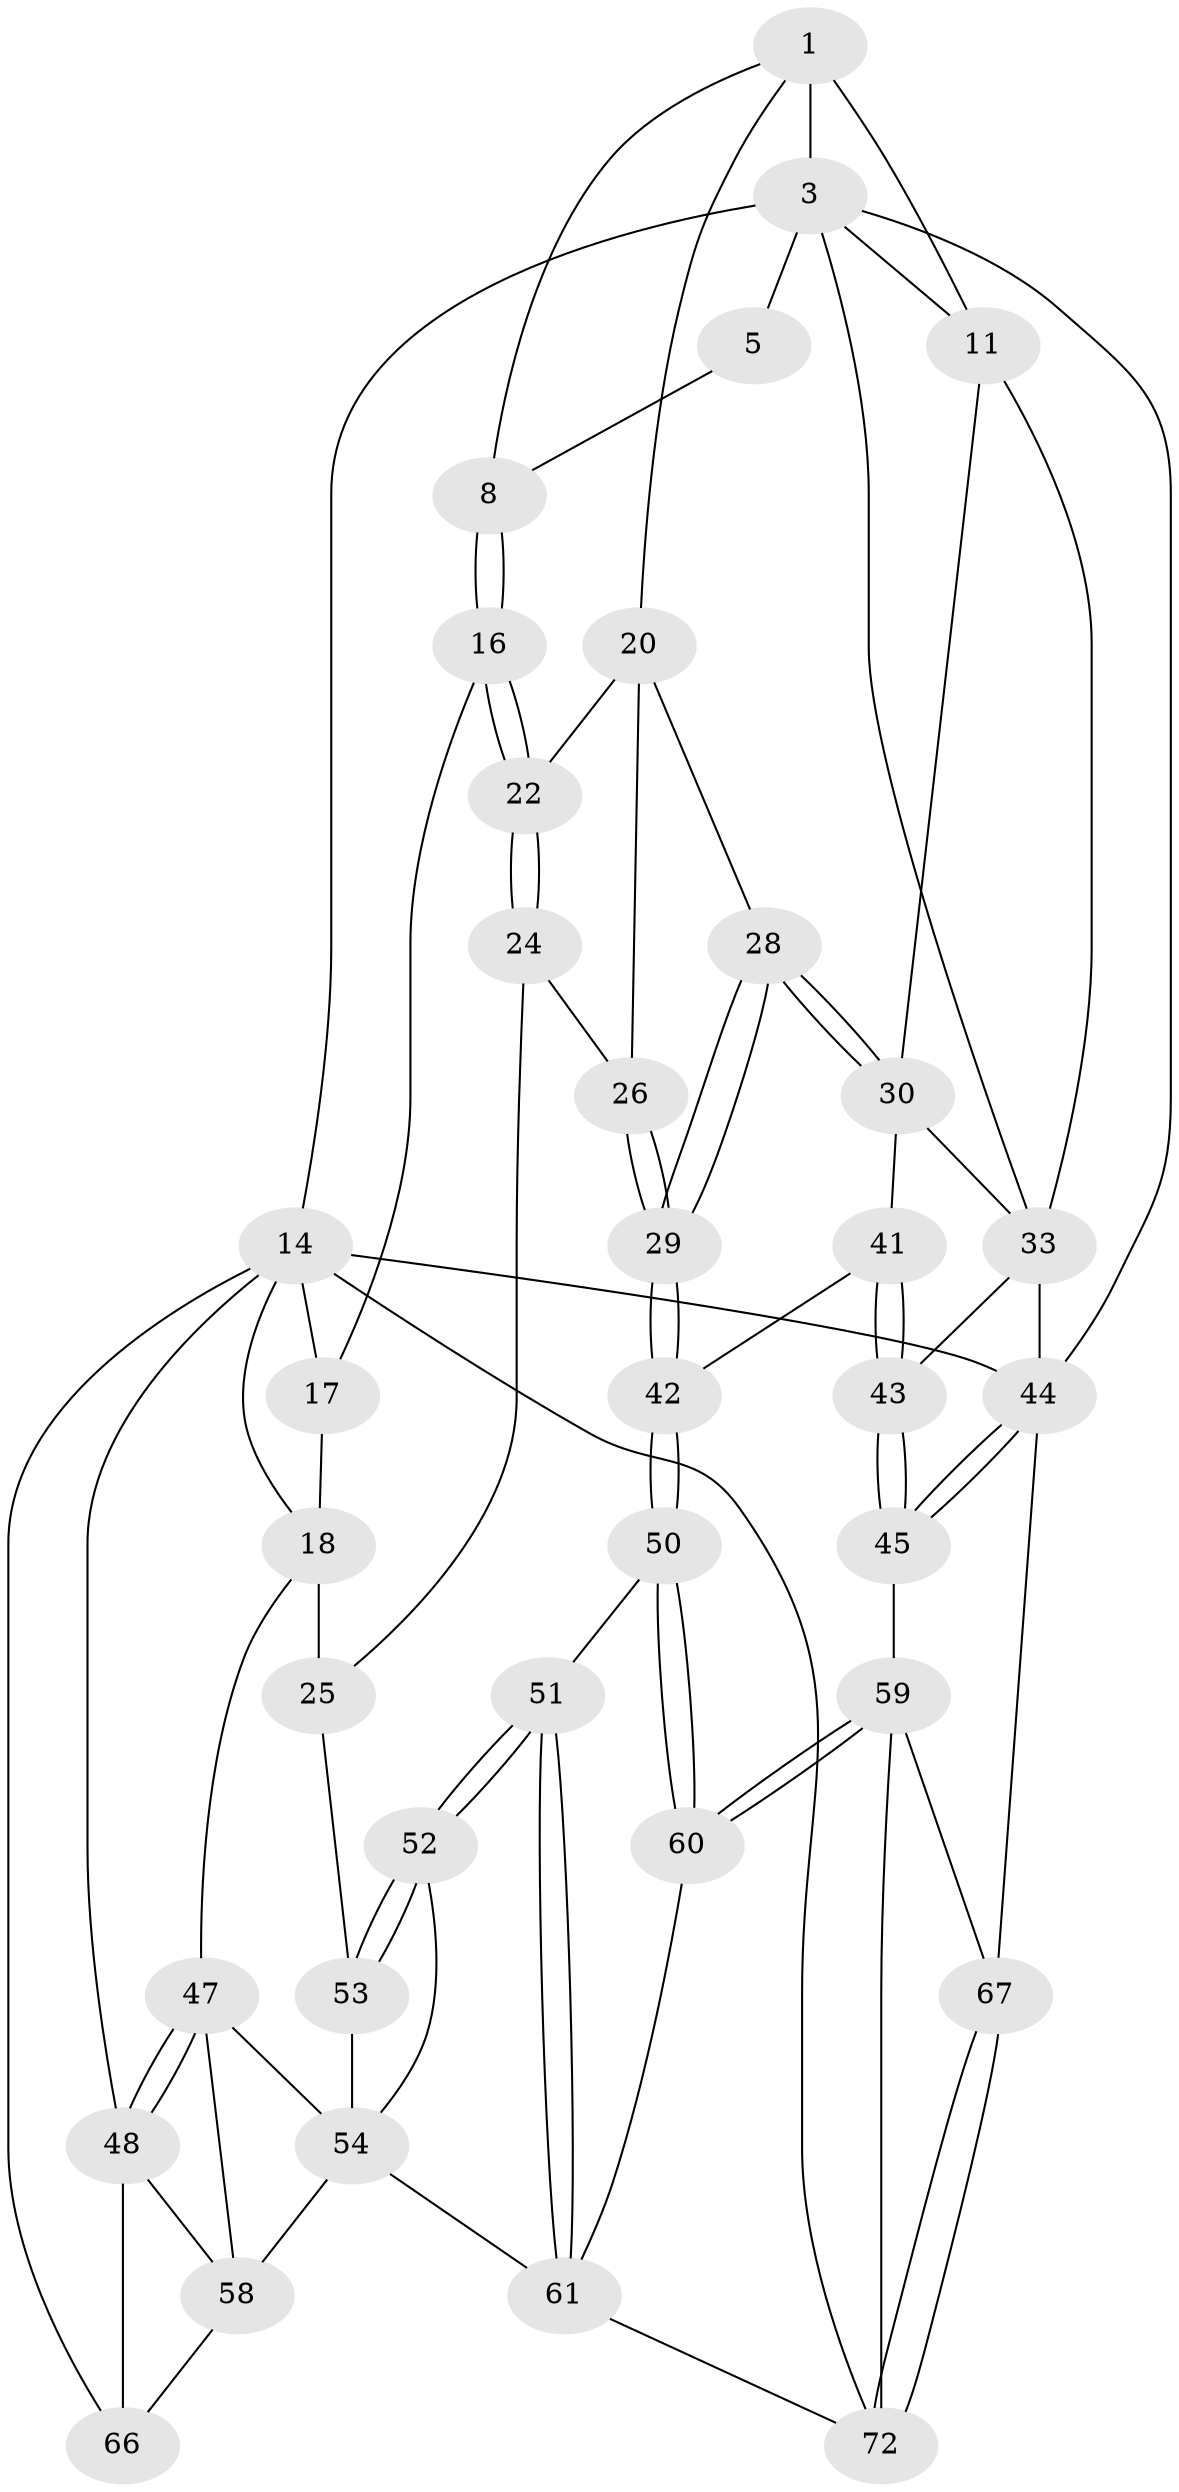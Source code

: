 // original degree distribution, {3: 0.02702702702702703, 4: 0.28378378378378377, 5: 0.43243243243243246, 6: 0.25675675675675674}
// Generated by graph-tools (version 1.1) at 2025/16/03/09/25 04:16:54]
// undirected, 37 vertices, 85 edges
graph export_dot {
graph [start="1"]
  node [color=gray90,style=filled];
  1 [pos="+0.8492129553259186+0.06019365770036327",super="+6+2"];
  3 [pos="+1+0.013121629762850612",super="+4+31"];
  5 [pos="+0.8398259127407149+0"];
  8 [pos="+0.5025360280241823+0",super="+9"];
  11 [pos="+0.9349793420268794+0.2783463108188207",super="+12+32"];
  14 [pos="+0+0",super="+49+15"];
  16 [pos="+0.2889472396700787+0.2256902780668927"];
  17 [pos="+0.21500073655156585+0.19311012481393489"];
  18 [pos="+0+0.014363621877412783",super="+38+19"];
  20 [pos="+0.5494086788933096+0.1784459178247191",super="+23+21"];
  22 [pos="+0.2893874184808183+0.22668179771254385"];
  24 [pos="+0.25926582877725596+0.32923129246611926",super="+27"];
  25 [pos="+0.1782967434349858+0.35115880088740736",super="+37"];
  26 [pos="+0.39097380902066364+0.4418485082777838"];
  28 [pos="+0.5779408454144809+0.43646212511785976"];
  29 [pos="+0.52273558870553+0.5368477803196597"];
  30 [pos="+0.7971360456621435+0.40694642195055014",super="+35"];
  33 [pos="+0.921064452062016+0.4489287243041909",super="+34+40"];
  41 [pos="+0.7081018193103511+0.568462116691829"];
  42 [pos="+0.5249086225993659+0.5523185195806916"];
  43 [pos="+0.8728409762883504+0.6465153302460755"];
  44 [pos="+1+0.7158437364640343",super="+46"];
  45 [pos="+0.9015627827416463+0.6795646879180763"];
  47 [pos="+0+0.6200548445907802",super="+55"];
  48 [pos="+0+0.8738618674206706",super="+64"];
  50 [pos="+0.5106859440271124+0.6026131868611881"];
  51 [pos="+0.4309051814061356+0.6658871529004948"];
  52 [pos="+0.37888495886057355+0.6638931245831922"];
  53 [pos="+0.1909637138112613+0.5155238038571227"];
  54 [pos="+0.16610968847996294+0.5626682159149321",super="+56"];
  58 [pos="+0.15208582189112507+0.7298298076057793",super="+63"];
  59 [pos="+0.8596306892027965+0.7110972463427843",super="+68"];
  60 [pos="+0.6199149019569685+0.741455617201253",super="+69"];
  61 [pos="+0.3967133556785924+0.8221295915470408",super="+70"];
  66 [pos="+0.11539436091320428+1"];
  67 [pos="+1+1"];
  72 [pos="+0.906922433074003+1",super="+73"];
  1 -- 20 [weight=2];
  1 -- 8;
  1 -- 11 [weight=2];
  1 -- 3 [weight=2];
  3 -- 5;
  3 -- 14;
  3 -- 33;
  3 -- 11;
  3 -- 44;
  5 -- 8;
  8 -- 16;
  8 -- 16;
  11 -- 30;
  11 -- 33;
  14 -- 18;
  14 -- 48;
  14 -- 66;
  14 -- 72;
  14 -- 17;
  14 -- 44;
  16 -- 17;
  16 -- 22;
  16 -- 22;
  17 -- 18;
  18 -- 47;
  18 -- 25 [weight=2];
  20 -- 28;
  20 -- 26;
  20 -- 22;
  22 -- 24;
  22 -- 24;
  24 -- 25 [weight=2];
  24 -- 26;
  25 -- 53;
  26 -- 29;
  26 -- 29;
  28 -- 29;
  28 -- 29;
  28 -- 30;
  28 -- 30;
  29 -- 42;
  29 -- 42;
  30 -- 33;
  30 -- 41;
  33 -- 43;
  33 -- 44;
  41 -- 42;
  41 -- 43;
  41 -- 43;
  42 -- 50;
  42 -- 50;
  43 -- 45;
  43 -- 45;
  44 -- 45;
  44 -- 45;
  44 -- 67;
  45 -- 59;
  47 -- 48;
  47 -- 48;
  47 -- 58;
  47 -- 54;
  48 -- 66;
  48 -- 58;
  50 -- 51;
  50 -- 60;
  50 -- 60;
  51 -- 52;
  51 -- 52;
  51 -- 61;
  51 -- 61;
  52 -- 53;
  52 -- 53;
  52 -- 54;
  53 -- 54;
  54 -- 58 [weight=2];
  54 -- 61;
  58 -- 66;
  59 -- 60 [weight=2];
  59 -- 60;
  59 -- 72;
  59 -- 67;
  60 -- 61;
  61 -- 72;
  67 -- 72;
  67 -- 72;
}
